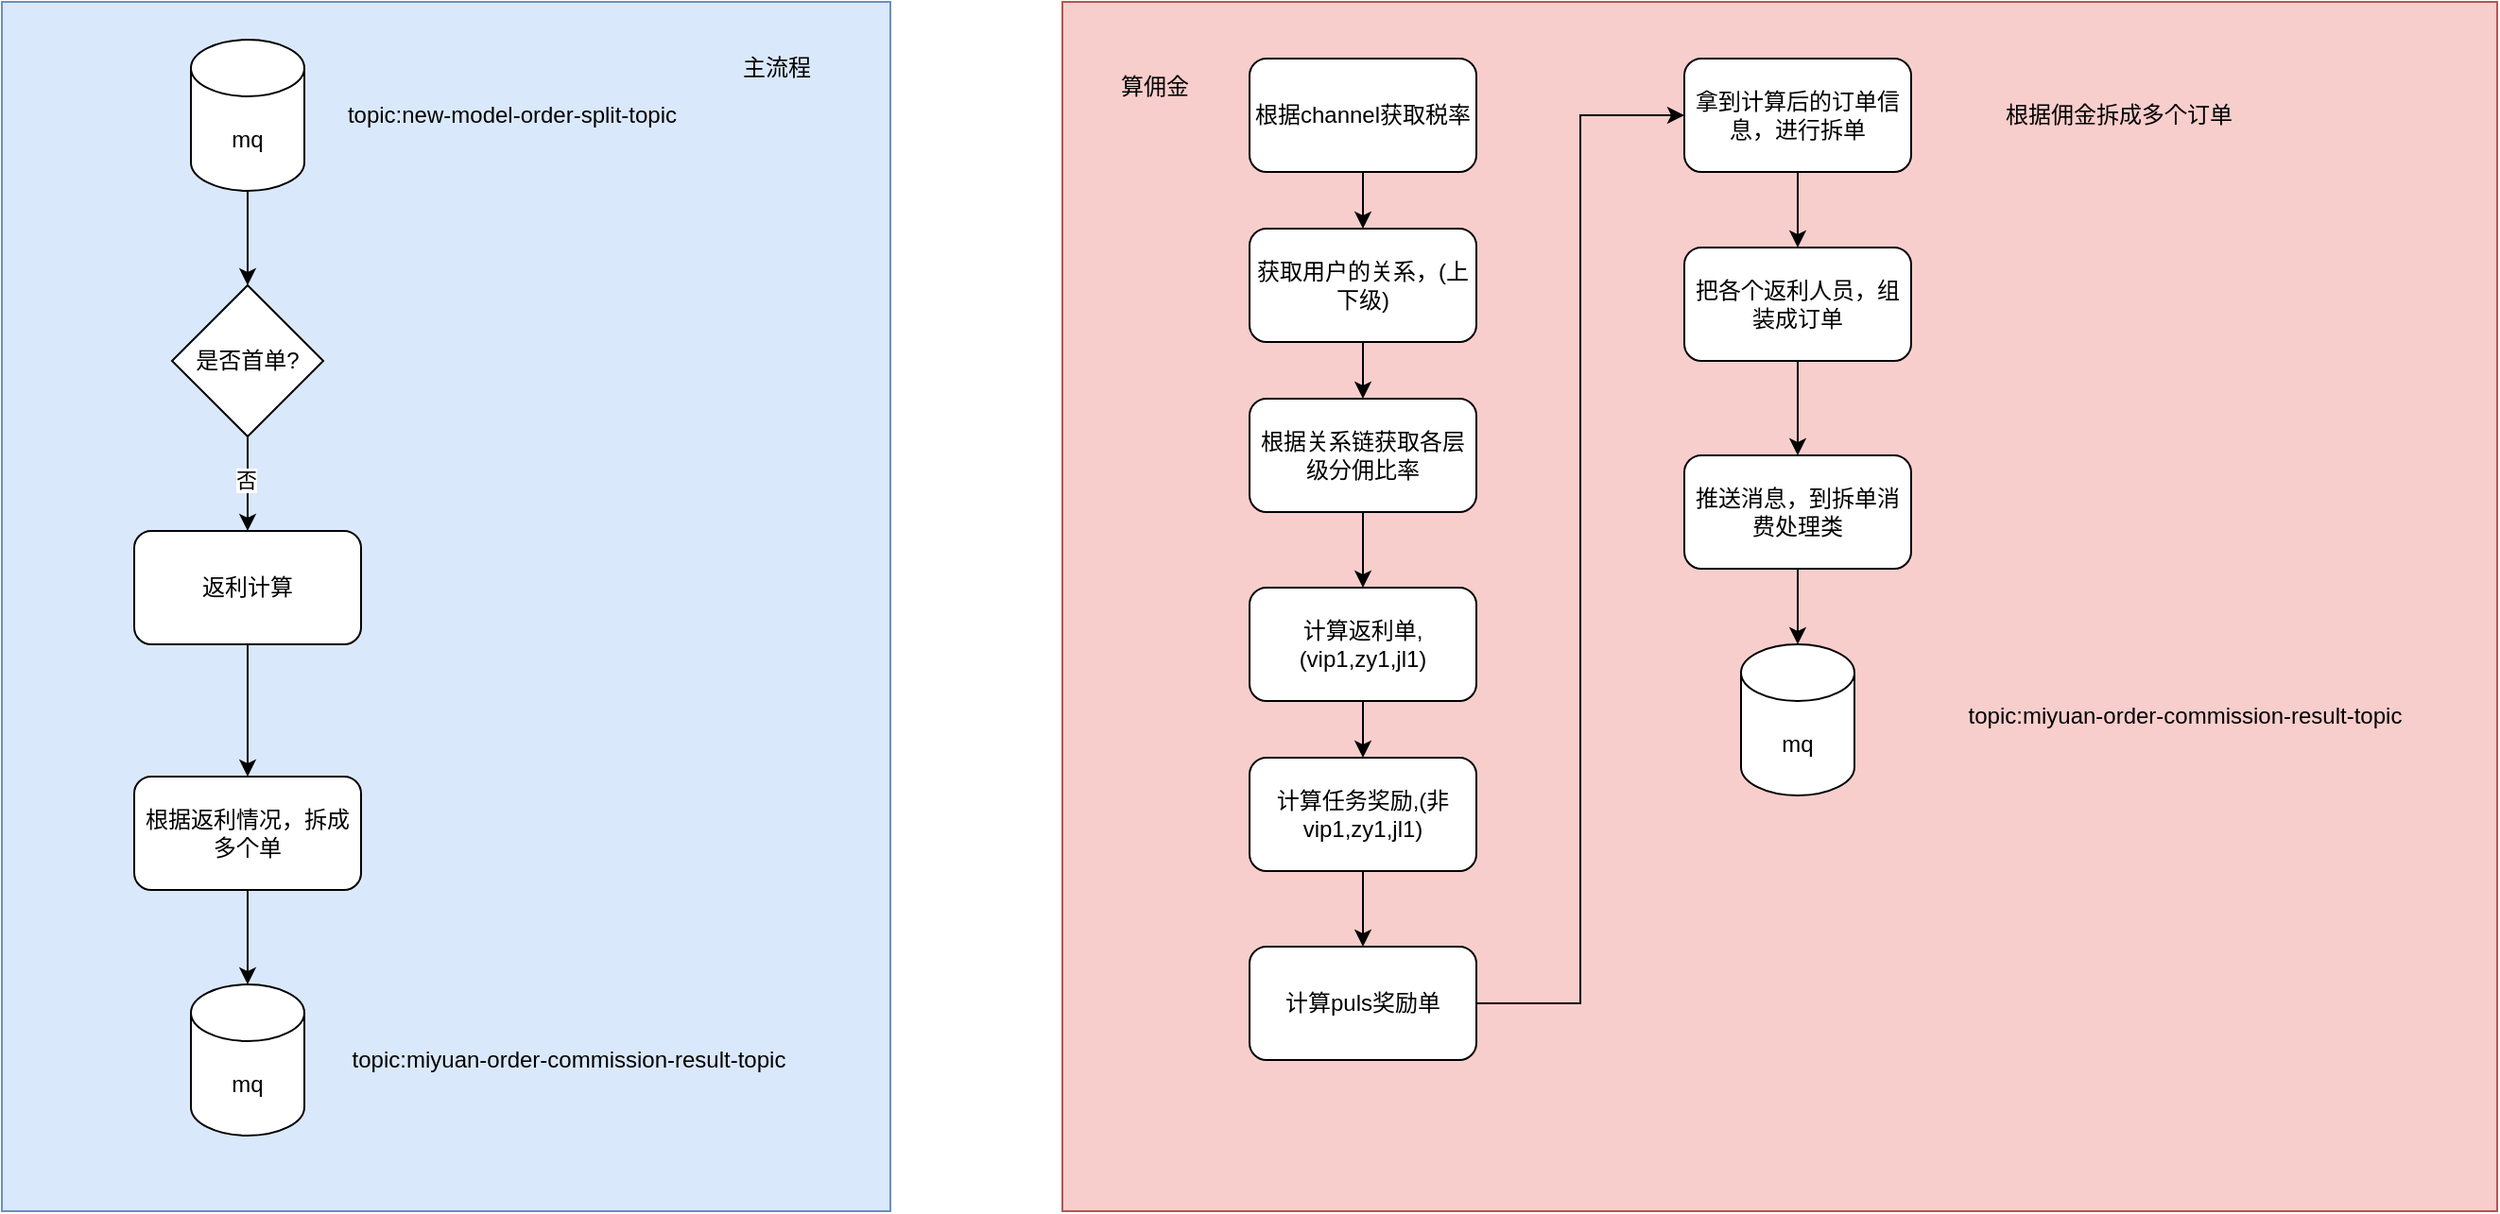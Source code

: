 <mxfile version="23.1.7" type="github">
  <diagram name="第 1 页" id="TJExeLHt3U3KNy0eatjh">
    <mxGraphModel dx="1026" dy="663" grid="1" gridSize="10" guides="1" tooltips="1" connect="1" arrows="1" fold="1" page="1" pageScale="1" pageWidth="827" pageHeight="1169" math="0" shadow="0">
      <root>
        <mxCell id="0" />
        <mxCell id="1" parent="0" />
        <mxCell id="NyRurbZEW1F-XB1ejXOH-38" value="" style="rounded=0;whiteSpace=wrap;html=1;fillColor=#f8cecc;strokeColor=#b85450;" vertex="1" parent="1">
          <mxGeometry x="1181" y="20" width="759" height="640" as="geometry" />
        </mxCell>
        <mxCell id="NyRurbZEW1F-XB1ejXOH-14" value="" style="rounded=0;whiteSpace=wrap;html=1;fillColor=#dae8fc;strokeColor=#6c8ebf;" vertex="1" parent="1">
          <mxGeometry x="620" y="20" width="470" height="640" as="geometry" />
        </mxCell>
        <mxCell id="NyRurbZEW1F-XB1ejXOH-4" style="edgeStyle=orthogonalEdgeStyle;rounded=0;orthogonalLoop=1;jettySize=auto;html=1;entryX=0.5;entryY=0;entryDx=0;entryDy=0;" edge="1" parent="1" source="NyRurbZEW1F-XB1ejXOH-1" target="NyRurbZEW1F-XB1ejXOH-3">
          <mxGeometry relative="1" as="geometry" />
        </mxCell>
        <mxCell id="NyRurbZEW1F-XB1ejXOH-1" value="mq" style="shape=cylinder3;whiteSpace=wrap;html=1;boundedLbl=1;backgroundOutline=1;size=15;" vertex="1" parent="1">
          <mxGeometry x="720" y="40" width="60" height="80" as="geometry" />
        </mxCell>
        <mxCell id="NyRurbZEW1F-XB1ejXOH-2" value="topic:new-model-order-split-topic" style="text;html=1;align=center;verticalAlign=middle;whiteSpace=wrap;rounded=0;" vertex="1" parent="1">
          <mxGeometry x="780" y="75" width="220" height="10" as="geometry" />
        </mxCell>
        <mxCell id="NyRurbZEW1F-XB1ejXOH-6" style="edgeStyle=orthogonalEdgeStyle;rounded=0;orthogonalLoop=1;jettySize=auto;html=1;exitX=0.5;exitY=1;exitDx=0;exitDy=0;" edge="1" parent="1" source="NyRurbZEW1F-XB1ejXOH-3" target="NyRurbZEW1F-XB1ejXOH-5">
          <mxGeometry relative="1" as="geometry" />
        </mxCell>
        <mxCell id="NyRurbZEW1F-XB1ejXOH-15" value="否" style="edgeLabel;html=1;align=center;verticalAlign=middle;resizable=0;points=[];" vertex="1" connectable="0" parent="NyRurbZEW1F-XB1ejXOH-6">
          <mxGeometry x="-0.08" y="-1" relative="1" as="geometry">
            <mxPoint as="offset" />
          </mxGeometry>
        </mxCell>
        <mxCell id="NyRurbZEW1F-XB1ejXOH-3" value="是否首单?" style="rhombus;whiteSpace=wrap;html=1;" vertex="1" parent="1">
          <mxGeometry x="710" y="170" width="80" height="80" as="geometry" />
        </mxCell>
        <mxCell id="NyRurbZEW1F-XB1ejXOH-8" style="edgeStyle=orthogonalEdgeStyle;rounded=0;orthogonalLoop=1;jettySize=auto;html=1;exitX=0.5;exitY=1;exitDx=0;exitDy=0;entryX=0.5;entryY=0;entryDx=0;entryDy=0;" edge="1" parent="1" source="NyRurbZEW1F-XB1ejXOH-5" target="NyRurbZEW1F-XB1ejXOH-7">
          <mxGeometry relative="1" as="geometry" />
        </mxCell>
        <mxCell id="NyRurbZEW1F-XB1ejXOH-5" value="返利计算" style="rounded=1;whiteSpace=wrap;html=1;" vertex="1" parent="1">
          <mxGeometry x="690" y="300" width="120" height="60" as="geometry" />
        </mxCell>
        <mxCell id="NyRurbZEW1F-XB1ejXOH-7" value="根据返利情况，拆成多个单" style="rounded=1;whiteSpace=wrap;html=1;" vertex="1" parent="1">
          <mxGeometry x="690" y="430" width="120" height="60" as="geometry" />
        </mxCell>
        <mxCell id="NyRurbZEW1F-XB1ejXOH-9" value="mq" style="shape=cylinder3;whiteSpace=wrap;html=1;boundedLbl=1;backgroundOutline=1;size=15;" vertex="1" parent="1">
          <mxGeometry x="720" y="540" width="60" height="80" as="geometry" />
        </mxCell>
        <mxCell id="NyRurbZEW1F-XB1ejXOH-11" style="edgeStyle=orthogonalEdgeStyle;rounded=0;orthogonalLoop=1;jettySize=auto;html=1;exitX=0.5;exitY=1;exitDx=0;exitDy=0;entryX=0.5;entryY=0;entryDx=0;entryDy=0;entryPerimeter=0;" edge="1" parent="1" source="NyRurbZEW1F-XB1ejXOH-7" target="NyRurbZEW1F-XB1ejXOH-9">
          <mxGeometry relative="1" as="geometry" />
        </mxCell>
        <mxCell id="NyRurbZEW1F-XB1ejXOH-10" value="topic:miyuan-order-commission-result-topic" style="text;html=1;align=center;verticalAlign=middle;whiteSpace=wrap;rounded=0;" vertex="1" parent="1">
          <mxGeometry x="790" y="567.5" width="260" height="25" as="geometry" />
        </mxCell>
        <mxCell id="NyRurbZEW1F-XB1ejXOH-16" value="主流程" style="text;html=1;align=center;verticalAlign=middle;whiteSpace=wrap;rounded=0;" vertex="1" parent="1">
          <mxGeometry x="1000" y="40" width="60" height="30" as="geometry" />
        </mxCell>
        <mxCell id="NyRurbZEW1F-XB1ejXOH-20" style="edgeStyle=orthogonalEdgeStyle;rounded=0;orthogonalLoop=1;jettySize=auto;html=1;exitX=0.5;exitY=1;exitDx=0;exitDy=0;" edge="1" parent="1" source="NyRurbZEW1F-XB1ejXOH-17" target="NyRurbZEW1F-XB1ejXOH-18">
          <mxGeometry relative="1" as="geometry" />
        </mxCell>
        <mxCell id="NyRurbZEW1F-XB1ejXOH-17" value="根据channel获取税率" style="rounded=1;whiteSpace=wrap;html=1;" vertex="1" parent="1">
          <mxGeometry x="1280" y="50" width="120" height="60" as="geometry" />
        </mxCell>
        <mxCell id="NyRurbZEW1F-XB1ejXOH-21" style="edgeStyle=orthogonalEdgeStyle;rounded=0;orthogonalLoop=1;jettySize=auto;html=1;exitX=0.5;exitY=1;exitDx=0;exitDy=0;entryX=0.5;entryY=0;entryDx=0;entryDy=0;" edge="1" parent="1" source="NyRurbZEW1F-XB1ejXOH-18" target="NyRurbZEW1F-XB1ejXOH-19">
          <mxGeometry relative="1" as="geometry" />
        </mxCell>
        <mxCell id="NyRurbZEW1F-XB1ejXOH-18" value="获取用户的关系，(上下级)" style="rounded=1;whiteSpace=wrap;html=1;" vertex="1" parent="1">
          <mxGeometry x="1280" y="140" width="120" height="60" as="geometry" />
        </mxCell>
        <mxCell id="NyRurbZEW1F-XB1ejXOH-23" style="edgeStyle=orthogonalEdgeStyle;rounded=0;orthogonalLoop=1;jettySize=auto;html=1;exitX=0.5;exitY=1;exitDx=0;exitDy=0;" edge="1" parent="1" source="NyRurbZEW1F-XB1ejXOH-19" target="NyRurbZEW1F-XB1ejXOH-22">
          <mxGeometry relative="1" as="geometry" />
        </mxCell>
        <mxCell id="NyRurbZEW1F-XB1ejXOH-19" value="根据关系链获取各层级分佣比率" style="rounded=1;whiteSpace=wrap;html=1;" vertex="1" parent="1">
          <mxGeometry x="1280" y="230" width="120" height="60" as="geometry" />
        </mxCell>
        <mxCell id="NyRurbZEW1F-XB1ejXOH-25" value="" style="edgeStyle=orthogonalEdgeStyle;rounded=0;orthogonalLoop=1;jettySize=auto;html=1;" edge="1" parent="1" source="NyRurbZEW1F-XB1ejXOH-22" target="NyRurbZEW1F-XB1ejXOH-24">
          <mxGeometry relative="1" as="geometry" />
        </mxCell>
        <mxCell id="NyRurbZEW1F-XB1ejXOH-22" value="计算返利单,(vip1,zy1,jl1)" style="rounded=1;whiteSpace=wrap;html=1;" vertex="1" parent="1">
          <mxGeometry x="1280" y="330" width="120" height="60" as="geometry" />
        </mxCell>
        <mxCell id="NyRurbZEW1F-XB1ejXOH-27" value="" style="edgeStyle=orthogonalEdgeStyle;rounded=0;orthogonalLoop=1;jettySize=auto;html=1;" edge="1" parent="1" source="NyRurbZEW1F-XB1ejXOH-24" target="NyRurbZEW1F-XB1ejXOH-26">
          <mxGeometry relative="1" as="geometry" />
        </mxCell>
        <mxCell id="NyRurbZEW1F-XB1ejXOH-24" value="计算任务奖励,(非vip1,zy1,jl1)" style="rounded=1;whiteSpace=wrap;html=1;" vertex="1" parent="1">
          <mxGeometry x="1280" y="420" width="120" height="60" as="geometry" />
        </mxCell>
        <mxCell id="NyRurbZEW1F-XB1ejXOH-30" style="edgeStyle=orthogonalEdgeStyle;rounded=0;orthogonalLoop=1;jettySize=auto;html=1;exitX=1;exitY=0.5;exitDx=0;exitDy=0;entryX=0;entryY=0.5;entryDx=0;entryDy=0;" edge="1" parent="1" source="NyRurbZEW1F-XB1ejXOH-26" target="NyRurbZEW1F-XB1ejXOH-29">
          <mxGeometry relative="1" as="geometry" />
        </mxCell>
        <mxCell id="NyRurbZEW1F-XB1ejXOH-26" value="计算puls奖励单" style="rounded=1;whiteSpace=wrap;html=1;" vertex="1" parent="1">
          <mxGeometry x="1280" y="520" width="120" height="60" as="geometry" />
        </mxCell>
        <mxCell id="NyRurbZEW1F-XB1ejXOH-32" value="" style="edgeStyle=orthogonalEdgeStyle;rounded=0;orthogonalLoop=1;jettySize=auto;html=1;" edge="1" parent="1" source="NyRurbZEW1F-XB1ejXOH-29" target="NyRurbZEW1F-XB1ejXOH-31">
          <mxGeometry relative="1" as="geometry" />
        </mxCell>
        <mxCell id="NyRurbZEW1F-XB1ejXOH-29" value="拿到计算后的订单信息，进行拆单" style="rounded=1;whiteSpace=wrap;html=1;" vertex="1" parent="1">
          <mxGeometry x="1510" y="50" width="120" height="60" as="geometry" />
        </mxCell>
        <mxCell id="NyRurbZEW1F-XB1ejXOH-34" value="" style="edgeStyle=orthogonalEdgeStyle;rounded=0;orthogonalLoop=1;jettySize=auto;html=1;" edge="1" parent="1" source="NyRurbZEW1F-XB1ejXOH-31" target="NyRurbZEW1F-XB1ejXOH-33">
          <mxGeometry relative="1" as="geometry" />
        </mxCell>
        <mxCell id="NyRurbZEW1F-XB1ejXOH-31" value="把各个返利人员，组装成订单" style="rounded=1;whiteSpace=wrap;html=1;" vertex="1" parent="1">
          <mxGeometry x="1510" y="150" width="120" height="60" as="geometry" />
        </mxCell>
        <mxCell id="NyRurbZEW1F-XB1ejXOH-33" value="推送消息，到拆单消费处理类" style="rounded=1;whiteSpace=wrap;html=1;" vertex="1" parent="1">
          <mxGeometry x="1510" y="260" width="120" height="60" as="geometry" />
        </mxCell>
        <mxCell id="NyRurbZEW1F-XB1ejXOH-35" value="mq" style="shape=cylinder3;whiteSpace=wrap;html=1;boundedLbl=1;backgroundOutline=1;size=15;" vertex="1" parent="1">
          <mxGeometry x="1540" y="360" width="60" height="80" as="geometry" />
        </mxCell>
        <mxCell id="NyRurbZEW1F-XB1ejXOH-36" style="edgeStyle=orthogonalEdgeStyle;rounded=0;orthogonalLoop=1;jettySize=auto;html=1;exitX=0.5;exitY=1;exitDx=0;exitDy=0;entryX=0.5;entryY=0;entryDx=0;entryDy=0;entryPerimeter=0;" edge="1" parent="1" source="NyRurbZEW1F-XB1ejXOH-33" target="NyRurbZEW1F-XB1ejXOH-35">
          <mxGeometry relative="1" as="geometry" />
        </mxCell>
        <mxCell id="NyRurbZEW1F-XB1ejXOH-37" value="topic:miyuan-order-commission-result-topic" style="text;html=1;align=center;verticalAlign=middle;whiteSpace=wrap;rounded=0;" vertex="1" parent="1">
          <mxGeometry x="1620" y="385" width="310" height="25" as="geometry" />
        </mxCell>
        <mxCell id="NyRurbZEW1F-XB1ejXOH-39" value="算佣金" style="text;html=1;align=center;verticalAlign=middle;whiteSpace=wrap;rounded=0;" vertex="1" parent="1">
          <mxGeometry x="1200" y="50" width="60" height="30" as="geometry" />
        </mxCell>
        <mxCell id="NyRurbZEW1F-XB1ejXOH-40" value="根据佣金拆成多个订单" style="text;html=1;align=center;verticalAlign=middle;whiteSpace=wrap;rounded=0;" vertex="1" parent="1">
          <mxGeometry x="1670" y="60" width="140" height="40" as="geometry" />
        </mxCell>
      </root>
    </mxGraphModel>
  </diagram>
</mxfile>
